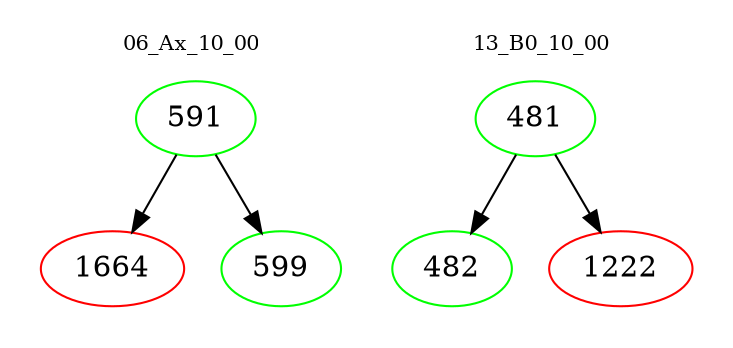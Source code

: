 digraph{
subgraph cluster_0 {
color = white
label = "06_Ax_10_00";
fontsize=10;
T0_591 [label="591", color="green"]
T0_591 -> T0_1664 [color="black"]
T0_1664 [label="1664", color="red"]
T0_591 -> T0_599 [color="black"]
T0_599 [label="599", color="green"]
}
subgraph cluster_1 {
color = white
label = "13_B0_10_00";
fontsize=10;
T1_481 [label="481", color="green"]
T1_481 -> T1_482 [color="black"]
T1_482 [label="482", color="green"]
T1_481 -> T1_1222 [color="black"]
T1_1222 [label="1222", color="red"]
}
}
